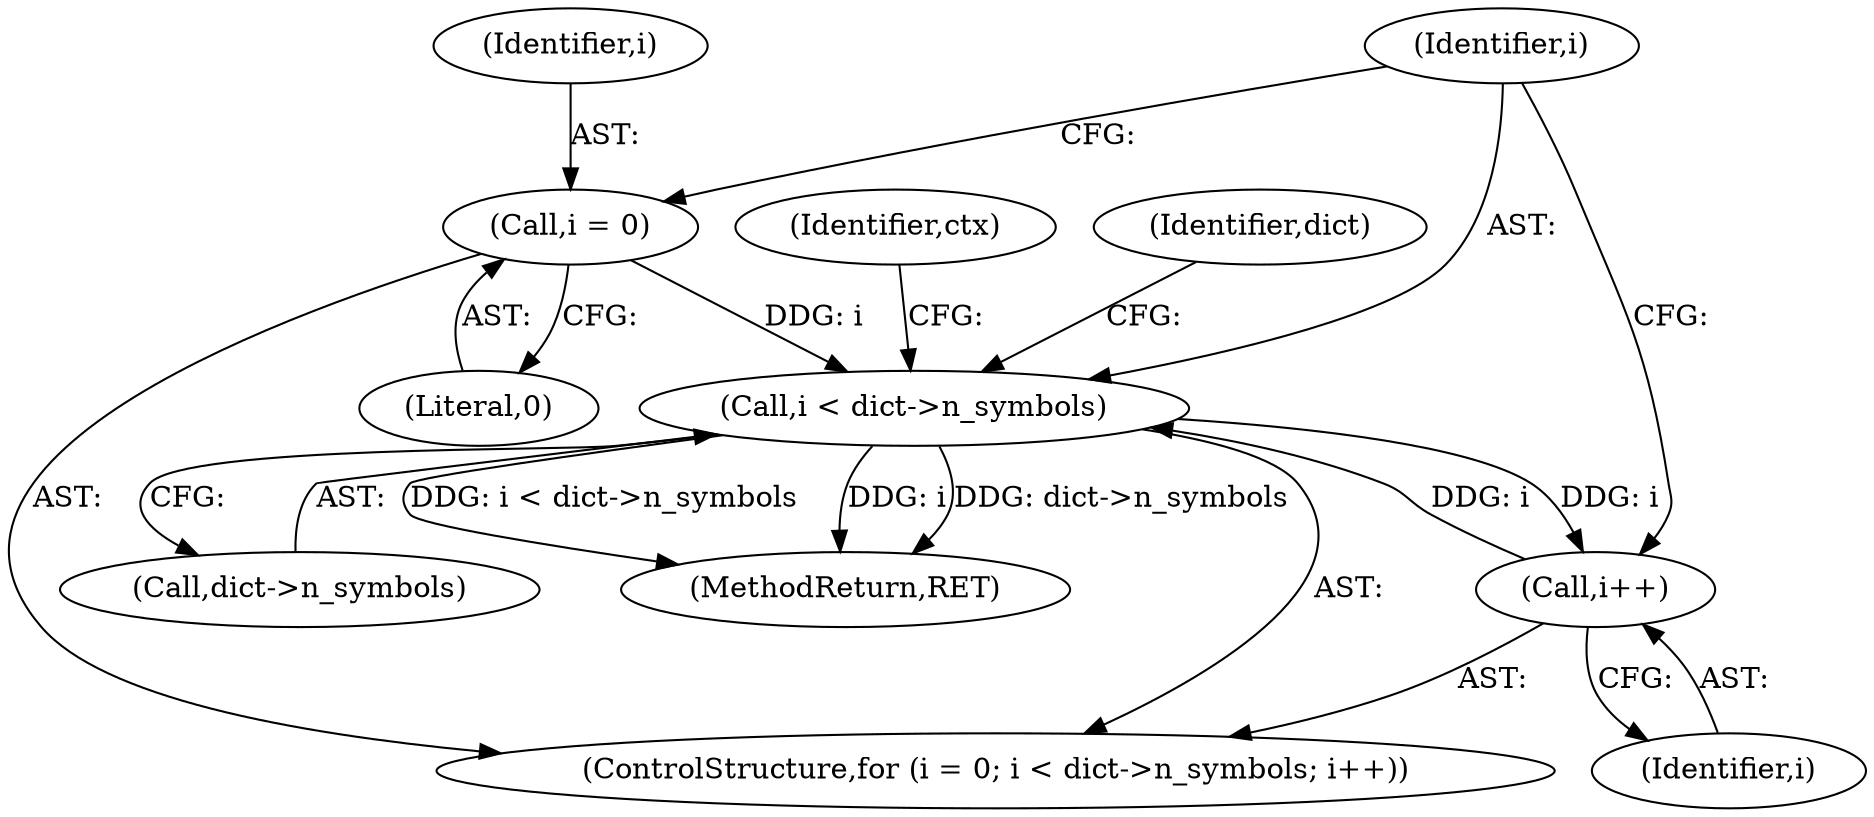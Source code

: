 digraph "0_ghostscript_e698d5c11d27212aa1098bc5b1673a3378563092_17@pointer" {
"1000114" [label="(Call,i < dict->n_symbols)"];
"1000111" [label="(Call,i = 0)"];
"1000119" [label="(Call,i++)"];
"1000114" [label="(Call,i < dict->n_symbols)"];
"1000113" [label="(Literal,0)"];
"1000116" [label="(Call,dict->n_symbols)"];
"1000124" [label="(Identifier,dict)"];
"1000115" [label="(Identifier,i)"];
"1000119" [label="(Call,i++)"];
"1000114" [label="(Call,i < dict->n_symbols)"];
"1000146" [label="(MethodReturn,RET)"];
"1000112" [label="(Identifier,i)"];
"1000111" [label="(Call,i = 0)"];
"1000110" [label="(ControlStructure,for (i = 0; i < dict->n_symbols; i++))"];
"1000120" [label="(Identifier,i)"];
"1000136" [label="(Identifier,ctx)"];
"1000114" -> "1000110"  [label="AST: "];
"1000114" -> "1000116"  [label="CFG: "];
"1000115" -> "1000114"  [label="AST: "];
"1000116" -> "1000114"  [label="AST: "];
"1000124" -> "1000114"  [label="CFG: "];
"1000136" -> "1000114"  [label="CFG: "];
"1000114" -> "1000146"  [label="DDG: i < dict->n_symbols"];
"1000114" -> "1000146"  [label="DDG: i"];
"1000114" -> "1000146"  [label="DDG: dict->n_symbols"];
"1000111" -> "1000114"  [label="DDG: i"];
"1000119" -> "1000114"  [label="DDG: i"];
"1000114" -> "1000119"  [label="DDG: i"];
"1000111" -> "1000110"  [label="AST: "];
"1000111" -> "1000113"  [label="CFG: "];
"1000112" -> "1000111"  [label="AST: "];
"1000113" -> "1000111"  [label="AST: "];
"1000115" -> "1000111"  [label="CFG: "];
"1000119" -> "1000110"  [label="AST: "];
"1000119" -> "1000120"  [label="CFG: "];
"1000120" -> "1000119"  [label="AST: "];
"1000115" -> "1000119"  [label="CFG: "];
}

